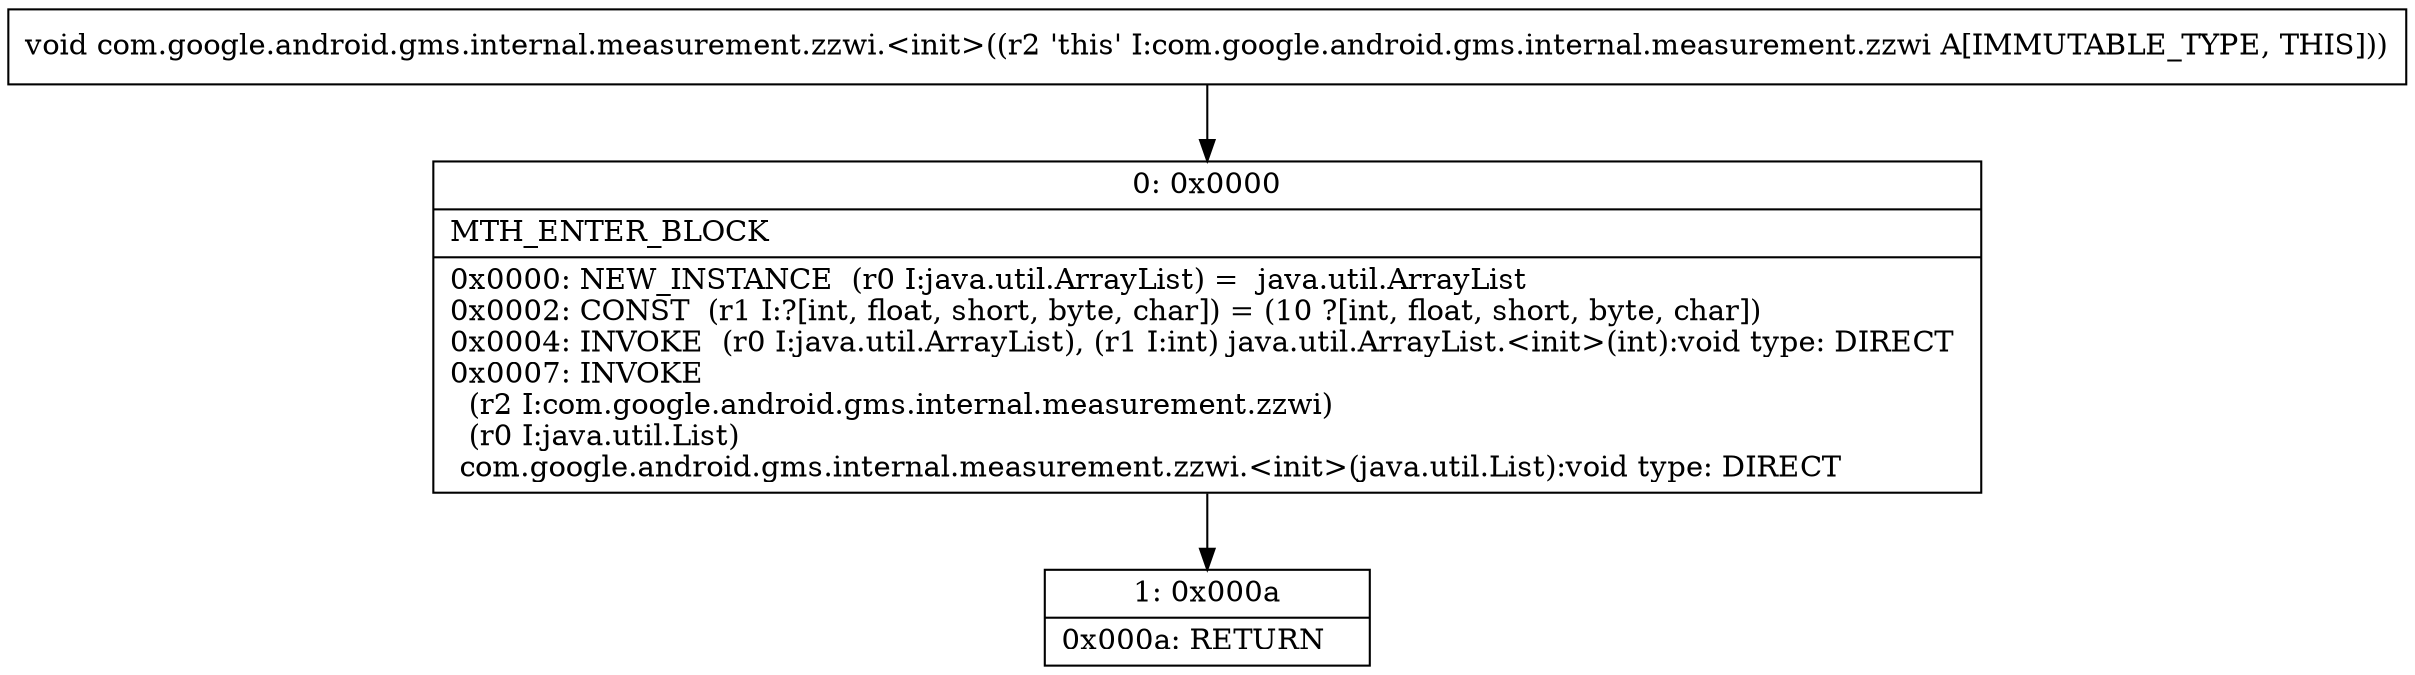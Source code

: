 digraph "CFG forcom.google.android.gms.internal.measurement.zzwi.\<init\>()V" {
Node_0 [shape=record,label="{0\:\ 0x0000|MTH_ENTER_BLOCK\l|0x0000: NEW_INSTANCE  (r0 I:java.util.ArrayList) =  java.util.ArrayList \l0x0002: CONST  (r1 I:?[int, float, short, byte, char]) = (10 ?[int, float, short, byte, char]) \l0x0004: INVOKE  (r0 I:java.util.ArrayList), (r1 I:int) java.util.ArrayList.\<init\>(int):void type: DIRECT \l0x0007: INVOKE  \l  (r2 I:com.google.android.gms.internal.measurement.zzwi)\l  (r0 I:java.util.List)\l com.google.android.gms.internal.measurement.zzwi.\<init\>(java.util.List):void type: DIRECT \l}"];
Node_1 [shape=record,label="{1\:\ 0x000a|0x000a: RETURN   \l}"];
MethodNode[shape=record,label="{void com.google.android.gms.internal.measurement.zzwi.\<init\>((r2 'this' I:com.google.android.gms.internal.measurement.zzwi A[IMMUTABLE_TYPE, THIS])) }"];
MethodNode -> Node_0;
Node_0 -> Node_1;
}

